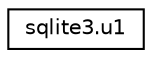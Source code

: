 digraph "Graphical Class Hierarchy"
{
 // LATEX_PDF_SIZE
  edge [fontname="Helvetica",fontsize="10",labelfontname="Helvetica",labelfontsize="10"];
  node [fontname="Helvetica",fontsize="10",shape=record];
  rankdir="LR";
  Node0 [label="sqlite3.u1",height=0.2,width=0.4,color="black", fillcolor="white", style="filled",URL="$db/d1b/sqlite3_8c.html#d7/d53/unionsqlite3_8u1",tooltip=" "];
}

